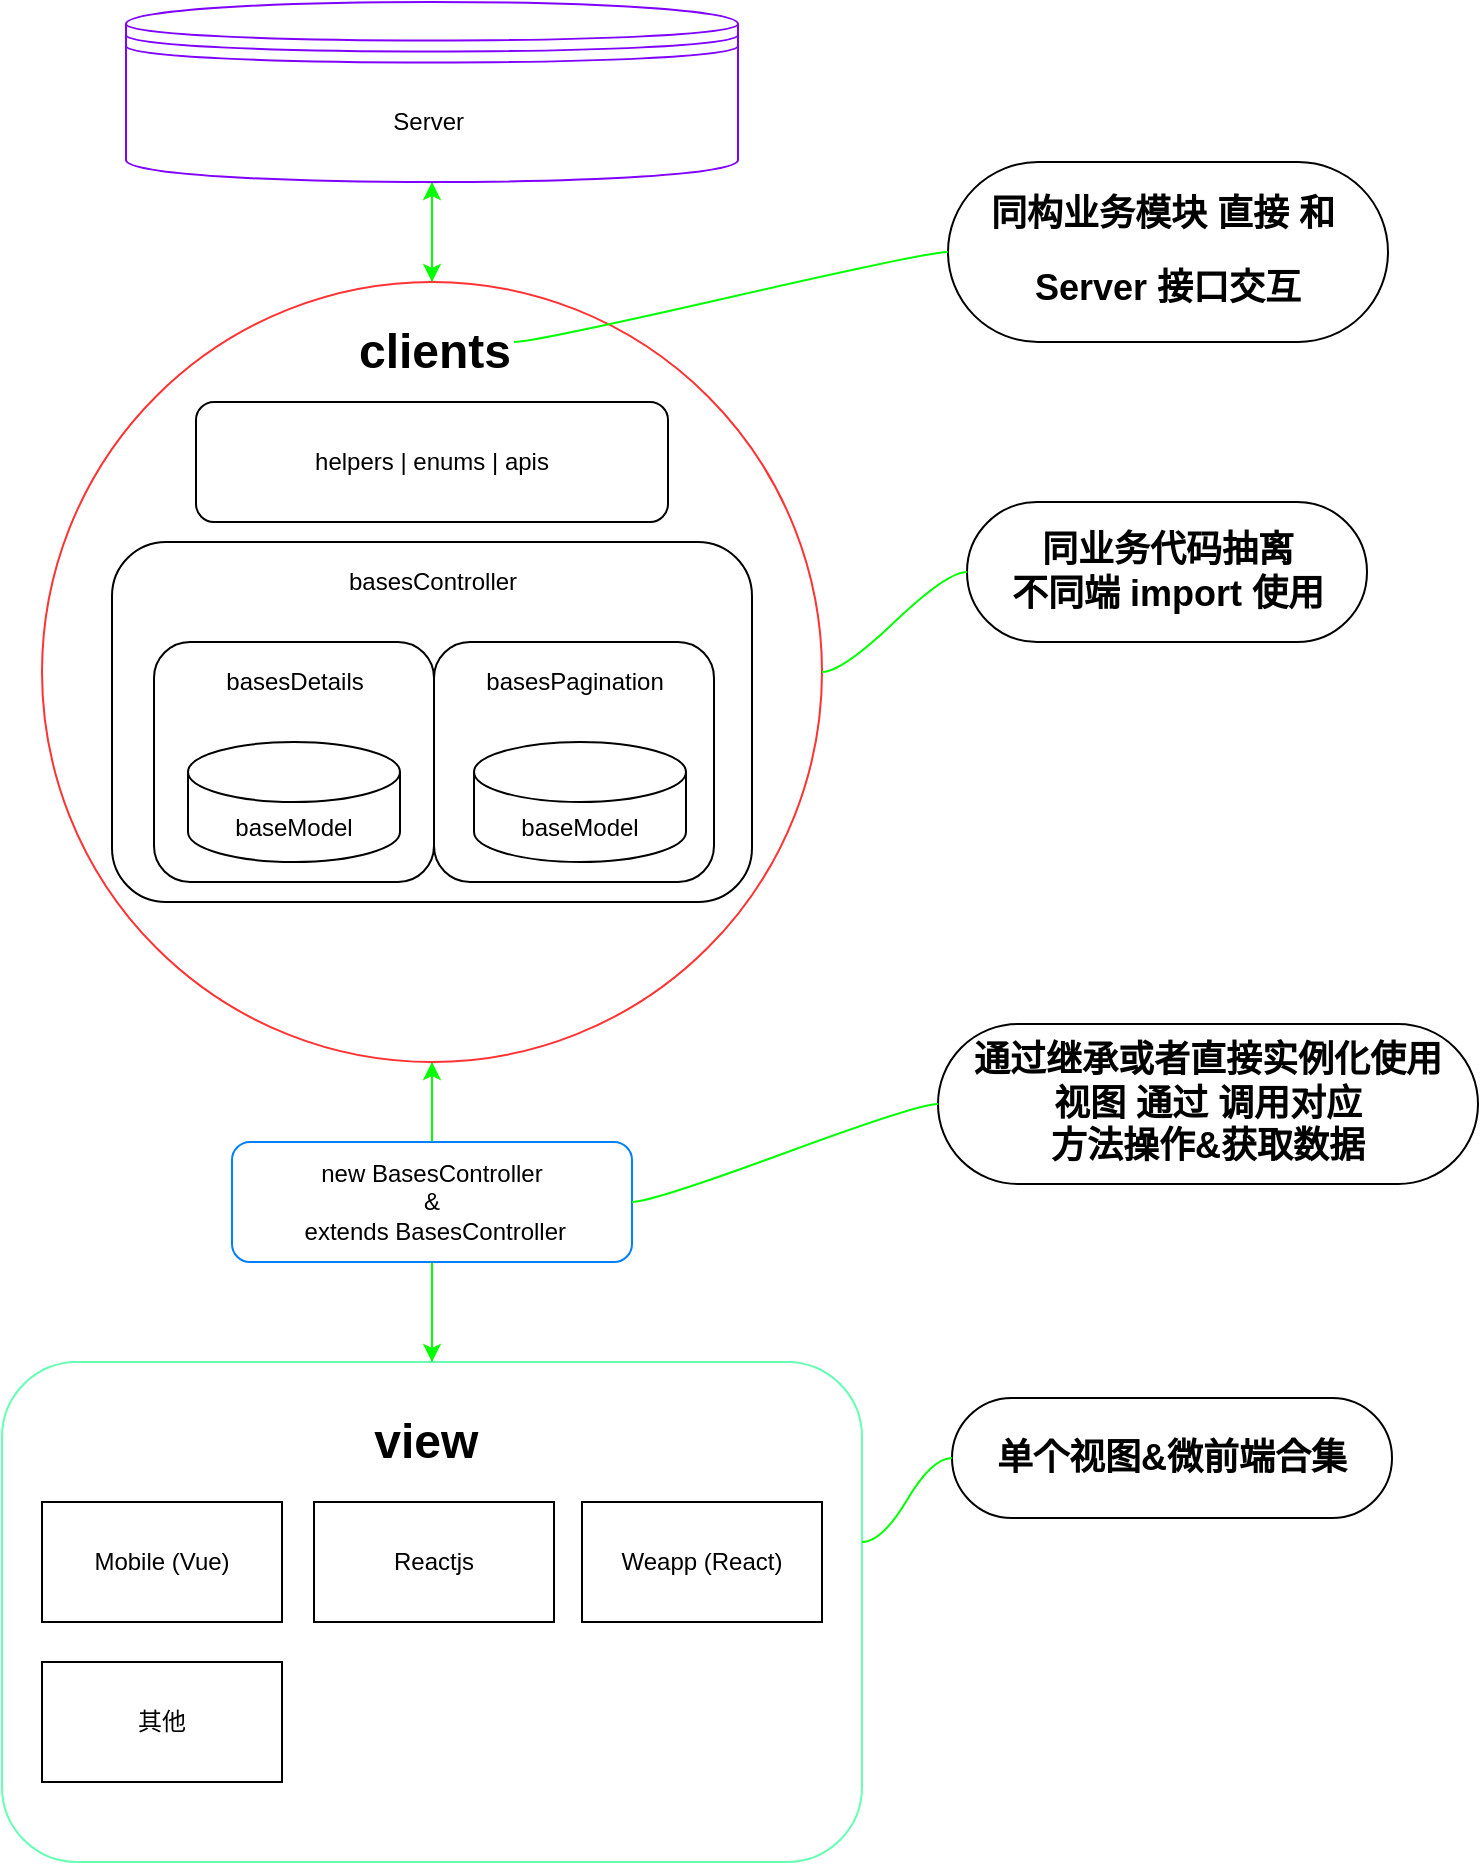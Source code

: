 <mxfile>
    <diagram id="yfga_TLR9oVwcaI-TNAI" name="第 1 页">
        <mxGraphModel dx="1031" dy="934" grid="1" gridSize="10" guides="1" tooltips="1" connect="1" arrows="1" fold="1" page="1" pageScale="1" pageWidth="827" pageHeight="1169" math="0" shadow="0">
            <root>
                <mxCell id="0"/>
                <mxCell id="1" parent="0"/>
                <mxCell id="89" style="edgeStyle=orthogonalEdgeStyle;rounded=0;orthogonalLoop=1;jettySize=auto;html=1;strokeColor=#00FF00;" edge="1" parent="1" source="76">
                    <mxGeometry relative="1" as="geometry">
                        <mxPoint x="275" y="530" as="targetPoint"/>
                    </mxGeometry>
                </mxCell>
                <mxCell id="76" value="" style="rounded=1;whiteSpace=wrap;html=1;strokeColor=#66FFB3;" parent="1" vertex="1">
                    <mxGeometry x="60" y="680" width="430" height="250" as="geometry"/>
                </mxCell>
                <mxCell id="80" style="edgeStyle=orthogonalEdgeStyle;rounded=0;orthogonalLoop=1;jettySize=auto;html=1;entryX=0.5;entryY=0;entryDx=0;entryDy=0;strokeColor=#00FF00;" parent="1" source="26" target="76" edge="1">
                    <mxGeometry relative="1" as="geometry"/>
                </mxCell>
                <mxCell id="88" style="edgeStyle=orthogonalEdgeStyle;rounded=0;orthogonalLoop=1;jettySize=auto;html=1;entryX=0.5;entryY=1;entryDx=0;entryDy=0;strokeColor=#00FF00;" edge="1" parent="1" source="26" target="51">
                    <mxGeometry relative="1" as="geometry"/>
                </mxCell>
                <object label="" id="26">
                    <mxCell style="ellipse;whiteSpace=wrap;html=1;aspect=fixed;strokeColor=#FF3333;" parent="1" vertex="1">
                        <mxGeometry x="80" y="140" width="390" height="390" as="geometry"/>
                    </mxCell>
                </object>
                <mxCell id="28" value="&lt;h1&gt;view&amp;nbsp;&lt;/h1&gt;" style="text;html=1;resizable=0;autosize=1;align=center;verticalAlign=middle;points=[];fillColor=none;strokeColor=none;rounded=0;" parent="1" vertex="1">
                    <mxGeometry x="240" y="695" width="70" height="50" as="geometry"/>
                </mxCell>
                <mxCell id="29" value="" style="rounded=1;whiteSpace=wrap;html=1;" parent="1" vertex="1">
                    <mxGeometry x="115" y="270" width="320" height="180" as="geometry"/>
                </mxCell>
                <mxCell id="33" value="" style="rounded=1;whiteSpace=wrap;html=1;" parent="1" vertex="1">
                    <mxGeometry x="136" y="320" width="140" height="120" as="geometry"/>
                </mxCell>
                <mxCell id="34" value="" style="rounded=1;whiteSpace=wrap;html=1;" parent="1" vertex="1">
                    <mxGeometry x="276" y="320" width="140" height="120" as="geometry"/>
                </mxCell>
                <mxCell id="35" value="helpers |&amp;nbsp;enums |&amp;nbsp;apis" style="rounded=1;whiteSpace=wrap;html=1;" parent="1" vertex="1">
                    <mxGeometry x="157" y="200" width="236" height="60" as="geometry"/>
                </mxCell>
                <mxCell id="38" value="basesController" style="text;html=1;resizable=0;autosize=1;align=center;verticalAlign=middle;points=[];fillColor=none;strokeColor=none;rounded=0;" parent="1" vertex="1">
                    <mxGeometry x="225" y="280" width="100" height="20" as="geometry"/>
                </mxCell>
                <mxCell id="39" value="basesDetails" style="text;html=1;resizable=0;autosize=1;align=center;verticalAlign=middle;points=[];fillColor=none;strokeColor=none;rounded=0;" parent="1" vertex="1">
                    <mxGeometry x="166" y="330" width="80" height="20" as="geometry"/>
                </mxCell>
                <mxCell id="40" value="basesPagination" style="text;html=1;resizable=0;autosize=1;align=center;verticalAlign=middle;points=[];fillColor=none;strokeColor=none;rounded=0;" parent="1" vertex="1">
                    <mxGeometry x="296" y="330" width="100" height="20" as="geometry"/>
                </mxCell>
                <mxCell id="41" value="baseModel" style="shape=cylinder3;whiteSpace=wrap;html=1;boundedLbl=1;backgroundOutline=1;size=15;" parent="1" vertex="1">
                    <mxGeometry x="153" y="370" width="106" height="60" as="geometry"/>
                </mxCell>
                <mxCell id="42" value="baseModel" style="shape=cylinder3;whiteSpace=wrap;html=1;boundedLbl=1;backgroundOutline=1;size=15;" parent="1" vertex="1">
                    <mxGeometry x="296" y="370" width="106" height="60" as="geometry"/>
                </mxCell>
                <mxCell id="43" value="Mobile (Vue)" style="whiteSpace=wrap;html=1;" parent="1" vertex="1">
                    <mxGeometry x="80" y="750" width="120" height="60" as="geometry"/>
                </mxCell>
                <mxCell id="46" value="Reactjs" style="whiteSpace=wrap;html=1;" parent="1" vertex="1">
                    <mxGeometry x="216" y="750" width="120" height="60" as="geometry"/>
                </mxCell>
                <mxCell id="48" value="Weapp (React)" style="whiteSpace=wrap;html=1;" parent="1" vertex="1">
                    <mxGeometry x="350" y="750" width="120" height="60" as="geometry"/>
                </mxCell>
                <mxCell id="50" value="new BasesController&lt;br&gt;&amp;amp;&lt;br&gt;&amp;nbsp;extends BasesController" style="rounded=1;whiteSpace=wrap;html=1;strokeColor=#007FFF;" parent="1" vertex="1">
                    <mxGeometry x="175" y="570" width="200" height="60" as="geometry"/>
                </mxCell>
                <mxCell id="52" style="edgeStyle=orthogonalEdgeStyle;rounded=0;orthogonalLoop=1;jettySize=auto;html=1;entryX=0.5;entryY=0;entryDx=0;entryDy=0;strokeColor=#00FF00;" parent="1" source="51" target="26" edge="1">
                    <mxGeometry relative="1" as="geometry"/>
                </mxCell>
                <mxCell id="51" value="Server&amp;nbsp;" style="shape=datastore;whiteSpace=wrap;html=1;strokeColor=#7F00FF;" parent="1" vertex="1">
                    <mxGeometry x="122" width="306" height="90" as="geometry"/>
                </mxCell>
                <mxCell id="81" value="&lt;h1&gt;clients&lt;/h1&gt;" style="text;html=1;resizable=0;autosize=1;align=center;verticalAlign=middle;points=[];fillColor=none;strokeColor=none;rounded=0;" parent="1" vertex="1">
                    <mxGeometry x="231" y="150" width="90" height="50" as="geometry"/>
                </mxCell>
                <mxCell id="90" value="&lt;h2&gt;通过继承或者直接实例化使用&lt;br&gt;视图 通过 调用对应&lt;br&gt;方法操作&amp;amp;获取数据&lt;/h2&gt;" style="whiteSpace=wrap;html=1;rounded=1;arcSize=50;align=center;verticalAlign=middle;strokeWidth=1;autosize=1;spacing=4;treeFolding=1;treeMoving=1;newEdgeStyle={&quot;edgeStyle&quot;:&quot;entityRelationEdgeStyle&quot;,&quot;startArrow&quot;:&quot;none&quot;,&quot;endArrow&quot;:&quot;none&quot;,&quot;segment&quot;:10,&quot;curved&quot;:1};" vertex="1" parent="1">
                    <mxGeometry x="528" y="511" width="270" height="80" as="geometry"/>
                </mxCell>
                <mxCell id="91" value="" style="edgeStyle=entityRelationEdgeStyle;startArrow=none;endArrow=none;segment=10;curved=1;strokeColor=#00FF00;" edge="1" target="90" parent="1">
                    <mxGeometry relative="1" as="geometry">
                        <mxPoint x="375" y="600" as="sourcePoint"/>
                    </mxGeometry>
                </mxCell>
                <mxCell id="92" value="&lt;h2&gt;同业务代码抽离&lt;br&gt;不同端 import 使用&lt;/h2&gt;" style="whiteSpace=wrap;html=1;rounded=1;arcSize=50;align=center;verticalAlign=middle;strokeWidth=1;autosize=1;spacing=4;treeFolding=1;treeMoving=1;newEdgeStyle={&quot;edgeStyle&quot;:&quot;entityRelationEdgeStyle&quot;,&quot;startArrow&quot;:&quot;none&quot;,&quot;endArrow&quot;:&quot;none&quot;,&quot;segment&quot;:10,&quot;curved&quot;:1};" vertex="1" parent="1">
                    <mxGeometry x="542.5" y="250" width="200" height="70" as="geometry"/>
                </mxCell>
                <mxCell id="93" value="" style="edgeStyle=entityRelationEdgeStyle;startArrow=none;endArrow=none;segment=10;curved=1;strokeColor=#00FF00;" edge="1" target="92" parent="1" source="26">
                    <mxGeometry relative="1" as="geometry">
                        <mxPoint x="452" y="260" as="sourcePoint"/>
                    </mxGeometry>
                </mxCell>
                <mxCell id="94" value="&lt;h2&gt;同构业务模块 直接 和&amp;nbsp;&lt;/h2&gt;&lt;h2&gt;Server 接口交互&lt;/h2&gt;" style="whiteSpace=wrap;html=1;rounded=1;arcSize=50;align=center;verticalAlign=middle;strokeWidth=1;autosize=1;spacing=4;treeFolding=1;treeMoving=1;newEdgeStyle={&quot;edgeStyle&quot;:&quot;entityRelationEdgeStyle&quot;,&quot;startArrow&quot;:&quot;none&quot;,&quot;endArrow&quot;:&quot;none&quot;,&quot;segment&quot;:10,&quot;curved&quot;:1};" vertex="1" parent="1">
                    <mxGeometry x="533" y="80" width="220" height="90" as="geometry"/>
                </mxCell>
                <mxCell id="95" value="" style="edgeStyle=entityRelationEdgeStyle;startArrow=none;endArrow=none;segment=10;curved=1;strokeColor=#00FF00;" edge="1" target="94" parent="1">
                    <mxGeometry relative="1" as="geometry">
                        <mxPoint x="316" y="170" as="sourcePoint"/>
                    </mxGeometry>
                </mxCell>
                <mxCell id="96" value="其他" style="whiteSpace=wrap;html=1;" vertex="1" parent="1">
                    <mxGeometry x="80" y="830" width="120" height="60" as="geometry"/>
                </mxCell>
                <mxCell id="97" value="&lt;h2&gt;单个视图&amp;amp;微前端合集&lt;/h2&gt;" style="whiteSpace=wrap;html=1;rounded=1;arcSize=50;align=center;verticalAlign=middle;strokeWidth=1;autosize=1;spacing=4;treeFolding=1;treeMoving=1;newEdgeStyle={&quot;edgeStyle&quot;:&quot;entityRelationEdgeStyle&quot;,&quot;startArrow&quot;:&quot;none&quot;,&quot;endArrow&quot;:&quot;none&quot;,&quot;segment&quot;:10,&quot;curved&quot;:1};" vertex="1" parent="1">
                    <mxGeometry x="535" y="698" width="220" height="60" as="geometry"/>
                </mxCell>
                <mxCell id="98" value="" style="edgeStyle=entityRelationEdgeStyle;startArrow=none;endArrow=none;segment=10;curved=1;strokeColor=#00FF00;" edge="1" target="97" parent="1">
                    <mxGeometry relative="1" as="geometry">
                        <mxPoint x="490" y="770" as="sourcePoint"/>
                    </mxGeometry>
                </mxCell>
            </root>
        </mxGraphModel>
    </diagram>
</mxfile>